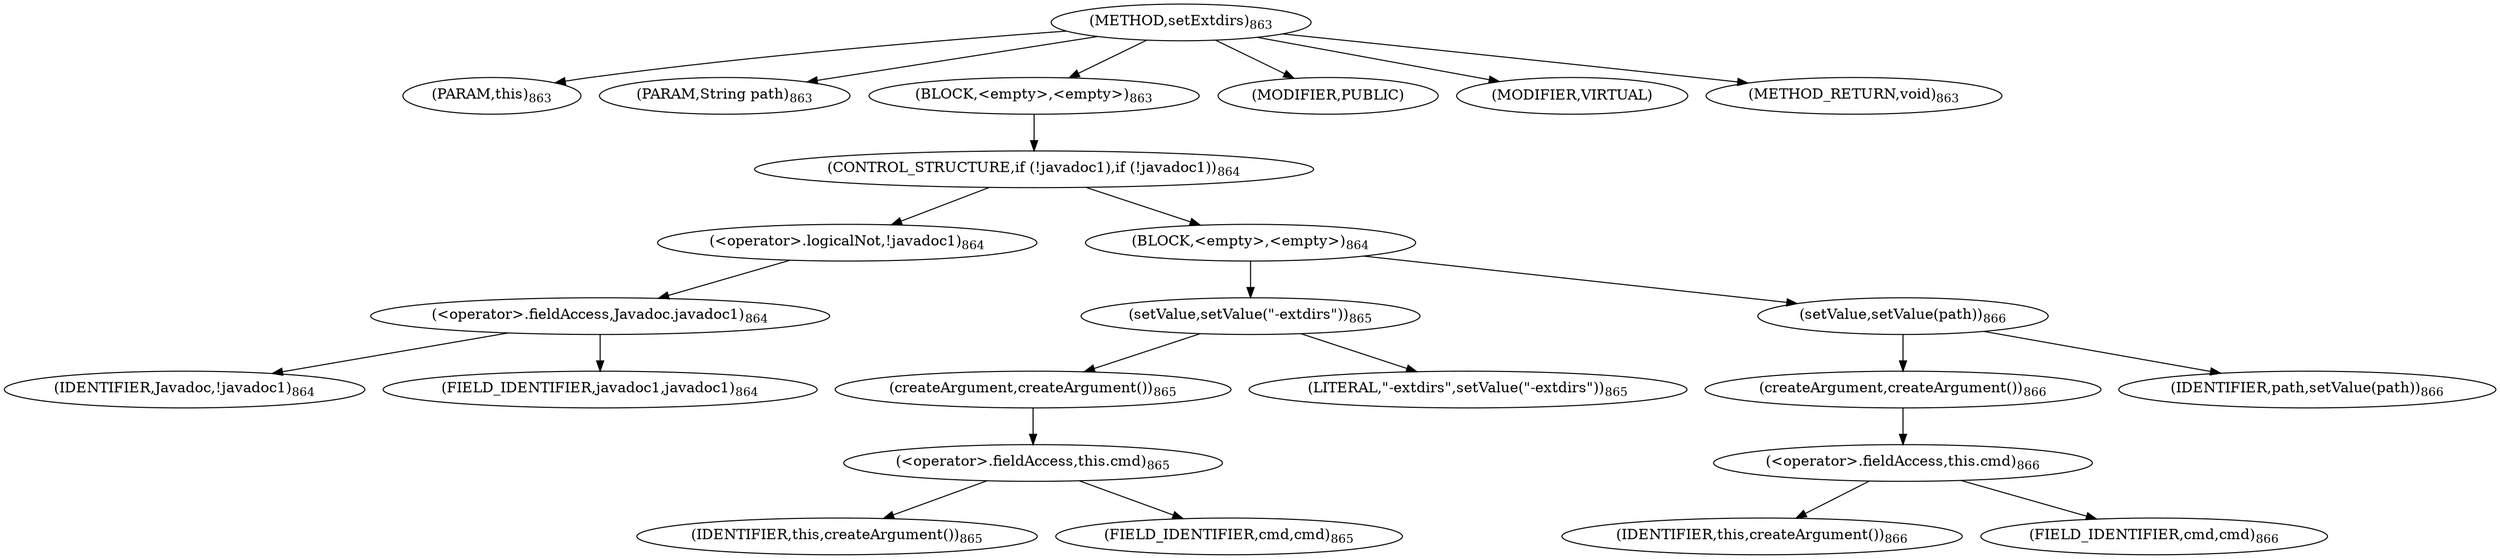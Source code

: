digraph "setExtdirs" {  
"1585" [label = <(METHOD,setExtdirs)<SUB>863</SUB>> ]
"1586" [label = <(PARAM,this)<SUB>863</SUB>> ]
"1587" [label = <(PARAM,String path)<SUB>863</SUB>> ]
"1588" [label = <(BLOCK,&lt;empty&gt;,&lt;empty&gt;)<SUB>863</SUB>> ]
"1589" [label = <(CONTROL_STRUCTURE,if (!javadoc1),if (!javadoc1))<SUB>864</SUB>> ]
"1590" [label = <(&lt;operator&gt;.logicalNot,!javadoc1)<SUB>864</SUB>> ]
"1591" [label = <(&lt;operator&gt;.fieldAccess,Javadoc.javadoc1)<SUB>864</SUB>> ]
"1592" [label = <(IDENTIFIER,Javadoc,!javadoc1)<SUB>864</SUB>> ]
"1593" [label = <(FIELD_IDENTIFIER,javadoc1,javadoc1)<SUB>864</SUB>> ]
"1594" [label = <(BLOCK,&lt;empty&gt;,&lt;empty&gt;)<SUB>864</SUB>> ]
"1595" [label = <(setValue,setValue(&quot;-extdirs&quot;))<SUB>865</SUB>> ]
"1596" [label = <(createArgument,createArgument())<SUB>865</SUB>> ]
"1597" [label = <(&lt;operator&gt;.fieldAccess,this.cmd)<SUB>865</SUB>> ]
"1598" [label = <(IDENTIFIER,this,createArgument())<SUB>865</SUB>> ]
"1599" [label = <(FIELD_IDENTIFIER,cmd,cmd)<SUB>865</SUB>> ]
"1600" [label = <(LITERAL,&quot;-extdirs&quot;,setValue(&quot;-extdirs&quot;))<SUB>865</SUB>> ]
"1601" [label = <(setValue,setValue(path))<SUB>866</SUB>> ]
"1602" [label = <(createArgument,createArgument())<SUB>866</SUB>> ]
"1603" [label = <(&lt;operator&gt;.fieldAccess,this.cmd)<SUB>866</SUB>> ]
"1604" [label = <(IDENTIFIER,this,createArgument())<SUB>866</SUB>> ]
"1605" [label = <(FIELD_IDENTIFIER,cmd,cmd)<SUB>866</SUB>> ]
"1606" [label = <(IDENTIFIER,path,setValue(path))<SUB>866</SUB>> ]
"1607" [label = <(MODIFIER,PUBLIC)> ]
"1608" [label = <(MODIFIER,VIRTUAL)> ]
"1609" [label = <(METHOD_RETURN,void)<SUB>863</SUB>> ]
  "1585" -> "1586" 
  "1585" -> "1587" 
  "1585" -> "1588" 
  "1585" -> "1607" 
  "1585" -> "1608" 
  "1585" -> "1609" 
  "1588" -> "1589" 
  "1589" -> "1590" 
  "1589" -> "1594" 
  "1590" -> "1591" 
  "1591" -> "1592" 
  "1591" -> "1593" 
  "1594" -> "1595" 
  "1594" -> "1601" 
  "1595" -> "1596" 
  "1595" -> "1600" 
  "1596" -> "1597" 
  "1597" -> "1598" 
  "1597" -> "1599" 
  "1601" -> "1602" 
  "1601" -> "1606" 
  "1602" -> "1603" 
  "1603" -> "1604" 
  "1603" -> "1605" 
}
